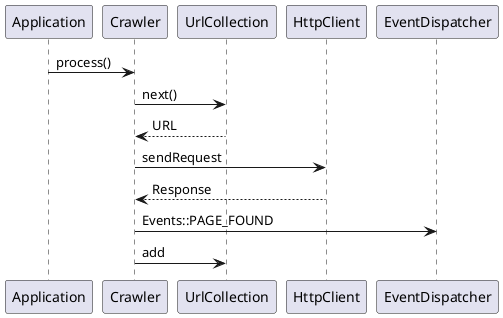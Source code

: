 @startuml


Application -> Crawler : process()

Crawler -> UrlCollection : next()
Crawler <-- UrlCollection : URL

Crawler -> HttpClient : sendRequest
Crawler <-- HttpClient : Response

Crawler -> EventDispatcher : Events::PAGE_FOUND

Crawler -> UrlCollection : add

@enduml
